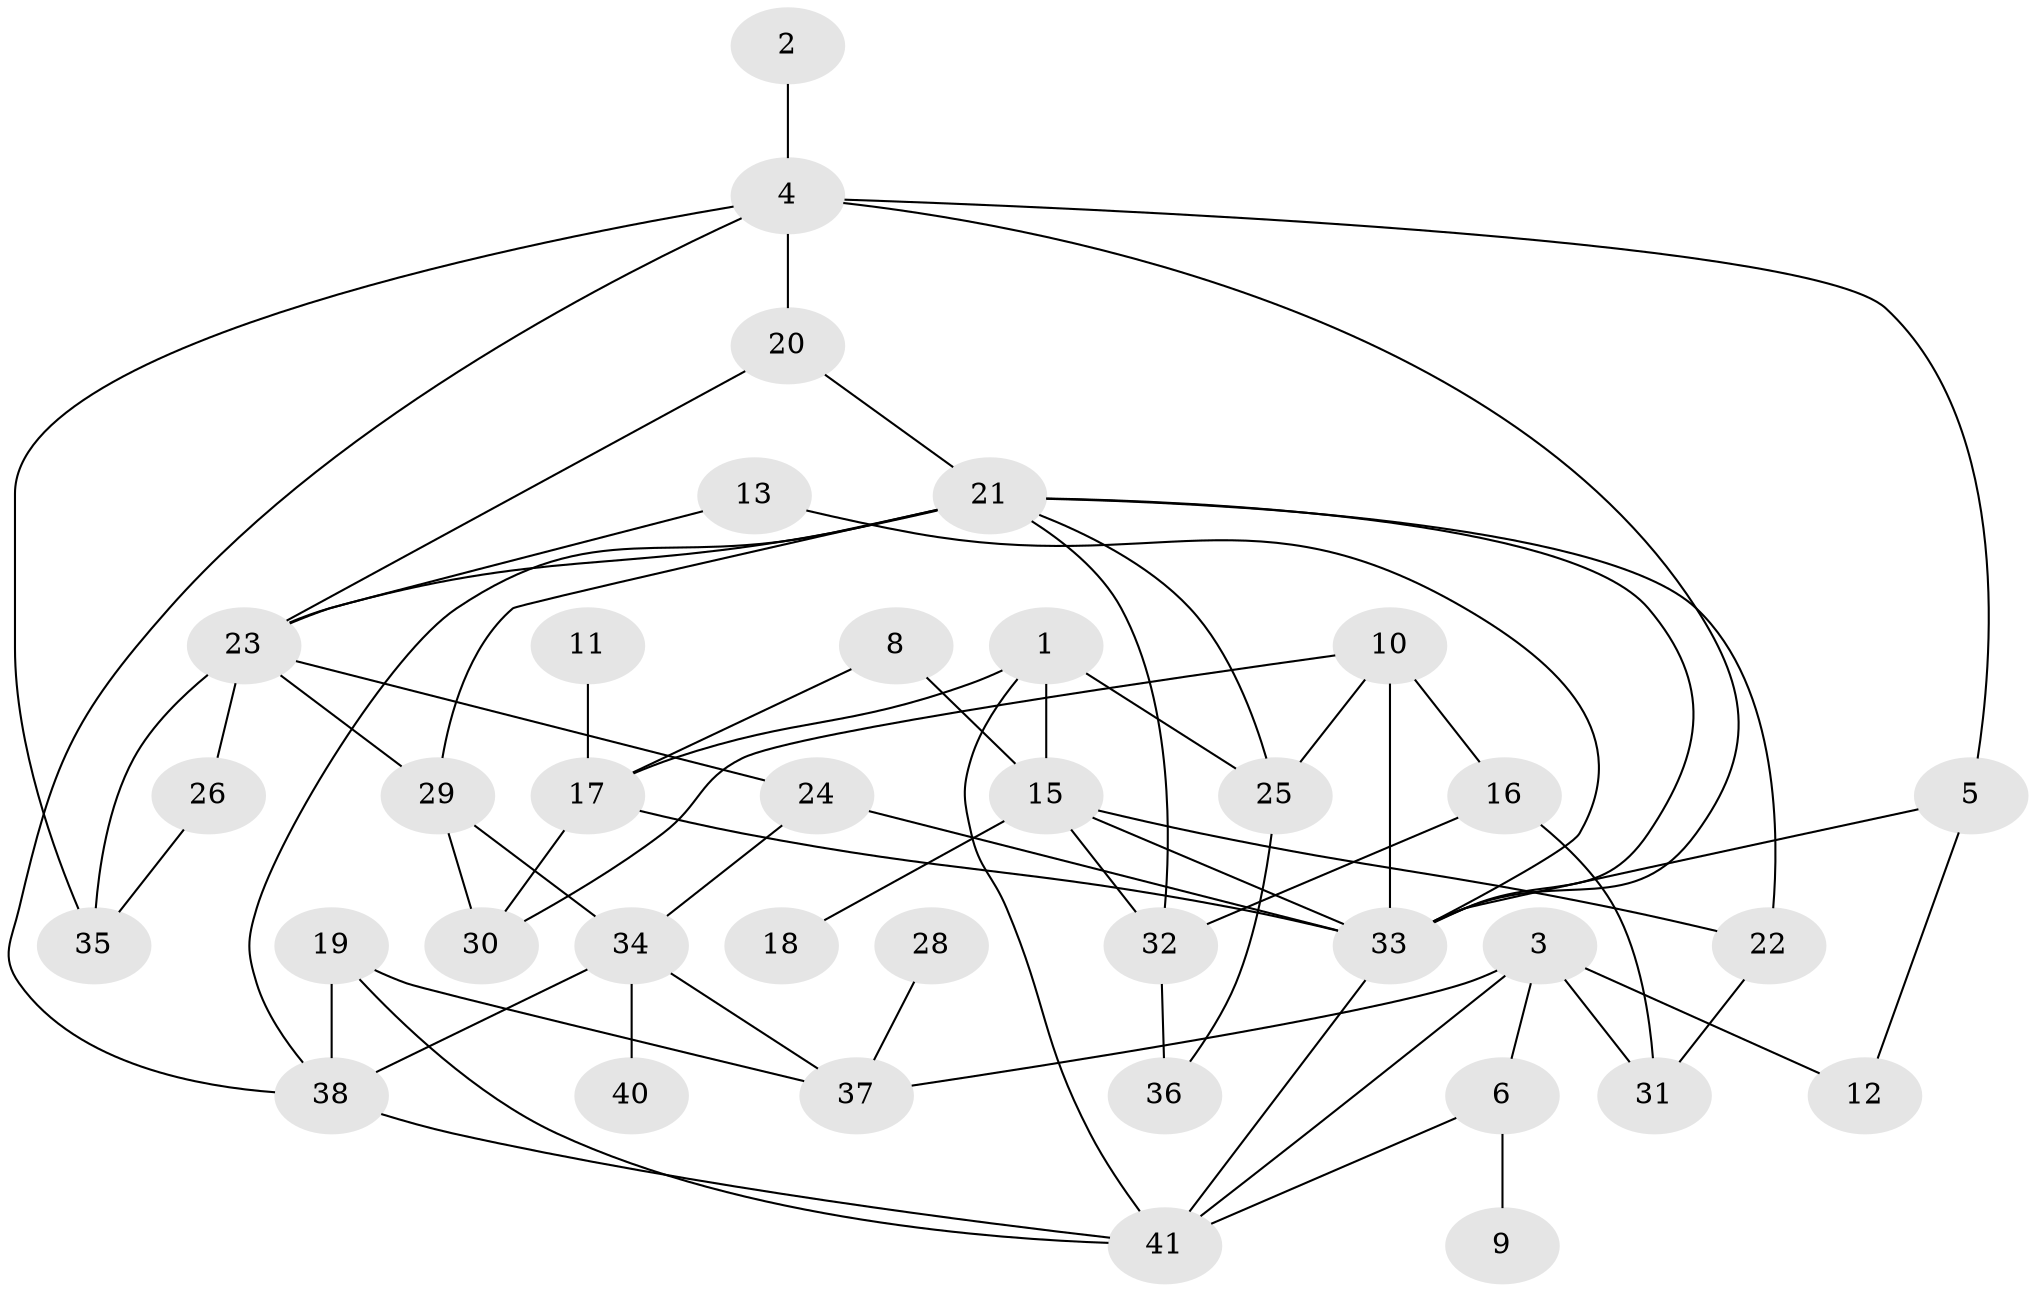 // original degree distribution, {4: 0.14925373134328357, 3: 0.22388059701492538, 7: 0.014925373134328358, 1: 0.14925373134328357, 2: 0.2537313432835821, 5: 0.11940298507462686, 6: 0.04477611940298507, 0: 0.04477611940298507}
// Generated by graph-tools (version 1.1) at 2025/35/03/04/25 23:35:44]
// undirected, 37 vertices, 66 edges
graph export_dot {
  node [color=gray90,style=filled];
  1;
  2;
  3;
  4;
  5;
  6;
  8;
  9;
  10;
  11;
  12;
  13;
  15;
  16;
  17;
  18;
  19;
  20;
  21;
  22;
  23;
  24;
  25;
  26;
  28;
  29;
  30;
  31;
  32;
  33;
  34;
  35;
  36;
  37;
  38;
  40;
  41;
  1 -- 15 [weight=1.0];
  1 -- 17 [weight=1.0];
  1 -- 25 [weight=1.0];
  1 -- 41 [weight=1.0];
  2 -- 4 [weight=1.0];
  3 -- 6 [weight=1.0];
  3 -- 12 [weight=1.0];
  3 -- 31 [weight=1.0];
  3 -- 37 [weight=1.0];
  3 -- 41 [weight=1.0];
  4 -- 5 [weight=1.0];
  4 -- 20 [weight=1.0];
  4 -- 33 [weight=1.0];
  4 -- 35 [weight=1.0];
  4 -- 38 [weight=1.0];
  5 -- 12 [weight=1.0];
  5 -- 33 [weight=1.0];
  6 -- 9 [weight=1.0];
  6 -- 41 [weight=1.0];
  8 -- 15 [weight=2.0];
  8 -- 17 [weight=1.0];
  10 -- 16 [weight=2.0];
  10 -- 25 [weight=1.0];
  10 -- 30 [weight=1.0];
  10 -- 33 [weight=2.0];
  11 -- 17 [weight=1.0];
  13 -- 23 [weight=1.0];
  13 -- 33 [weight=1.0];
  15 -- 18 [weight=1.0];
  15 -- 22 [weight=2.0];
  15 -- 32 [weight=1.0];
  15 -- 33 [weight=1.0];
  16 -- 31 [weight=1.0];
  16 -- 32 [weight=2.0];
  17 -- 30 [weight=1.0];
  17 -- 33 [weight=1.0];
  19 -- 37 [weight=1.0];
  19 -- 38 [weight=1.0];
  19 -- 41 [weight=1.0];
  20 -- 21 [weight=1.0];
  20 -- 23 [weight=1.0];
  21 -- 22 [weight=1.0];
  21 -- 23 [weight=1.0];
  21 -- 25 [weight=1.0];
  21 -- 29 [weight=1.0];
  21 -- 32 [weight=1.0];
  21 -- 33 [weight=1.0];
  21 -- 38 [weight=1.0];
  22 -- 31 [weight=1.0];
  23 -- 24 [weight=1.0];
  23 -- 26 [weight=1.0];
  23 -- 29 [weight=1.0];
  23 -- 35 [weight=1.0];
  24 -- 33 [weight=1.0];
  24 -- 34 [weight=1.0];
  25 -- 36 [weight=1.0];
  26 -- 35 [weight=1.0];
  28 -- 37 [weight=1.0];
  29 -- 30 [weight=1.0];
  29 -- 34 [weight=1.0];
  32 -- 36 [weight=1.0];
  33 -- 41 [weight=1.0];
  34 -- 37 [weight=1.0];
  34 -- 38 [weight=1.0];
  34 -- 40 [weight=1.0];
  38 -- 41 [weight=1.0];
}
